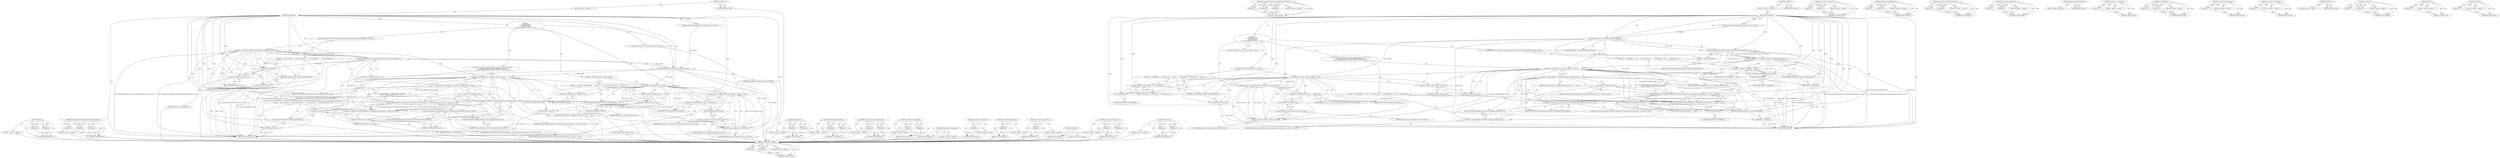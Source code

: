 digraph "std.move" {
vulnerable_107 [label=<(METHOD,&lt;operator&gt;.shiftLeft)>];
vulnerable_108 [label=<(PARAM,p1)>];
vulnerable_109 [label=<(PARAM,p2)>];
vulnerable_110 [label=<(BLOCK,&lt;empty&gt;,&lt;empty&gt;)>];
vulnerable_111 [label=<(METHOD_RETURN,ANY)>];
vulnerable_129 [label=<(METHOD,PaymentsValidators.IsValidAddressErrorsFormat)>];
vulnerable_130 [label=<(PARAM,p1)>];
vulnerable_131 [label=<(PARAM,p2)>];
vulnerable_132 [label=<(PARAM,p3)>];
vulnerable_133 [label=<(BLOCK,&lt;empty&gt;,&lt;empty&gt;)>];
vulnerable_134 [label=<(METHOD_RETURN,ANY)>];
vulnerable_6 [label=<(METHOD,&lt;global&gt;)<SUB>1</SUB>>];
vulnerable_7 [label=<(BLOCK,&lt;empty&gt;,&lt;empty&gt;)<SUB>1</SUB>>];
vulnerable_8 [label=<(METHOD,UpdateWith)<SUB>1</SUB>>];
vulnerable_9 [label="<(PARAM,mojom::PaymentDetailsPtr details)<SUB>1</SUB>>"];
vulnerable_10 [label="<(BLOCK,{
   std::string error;
   if (!ValidatePayment...,{
   std::string error;
   if (!ValidatePayment...)<SUB>1</SUB>>"];
vulnerable_11 [label="<(LOCAL,std.string error: std.string)<SUB>2</SUB>>"];
vulnerable_12 [label=<(CONTROL_STRUCTURE,IF,if (!ValidatePaymentDetails(ConvertPaymentDetails(details), &amp;error)))<SUB>3</SUB>>];
vulnerable_13 [label=<(&lt;operator&gt;.logicalNot,!ValidatePaymentDetails(ConvertPaymentDetails(d...)<SUB>3</SUB>>];
vulnerable_14 [label=<(ValidatePaymentDetails,ValidatePaymentDetails(ConvertPaymentDetails(de...)<SUB>3</SUB>>];
vulnerable_15 [label=<(ConvertPaymentDetails,ConvertPaymentDetails(details))<SUB>3</SUB>>];
vulnerable_16 [label=<(IDENTIFIER,details,ConvertPaymentDetails(details))<SUB>3</SUB>>];
vulnerable_17 [label=<(&lt;operator&gt;.addressOf,&amp;error)<SUB>3</SUB>>];
vulnerable_18 [label=<(IDENTIFIER,error,ValidatePaymentDetails(ConvertPaymentDetails(de...)<SUB>3</SUB>>];
vulnerable_19 [label=<(BLOCK,{
    LOG(ERROR) &lt;&lt; error;
     OnConnectionTer...,{
    LOG(ERROR) &lt;&lt; error;
     OnConnectionTer...)<SUB>3</SUB>>];
vulnerable_20 [label=<(&lt;operator&gt;.shiftLeft,LOG(ERROR) &lt;&lt; error)<SUB>4</SUB>>];
vulnerable_21 [label=<(LOG,LOG(ERROR))<SUB>4</SUB>>];
vulnerable_22 [label=<(IDENTIFIER,ERROR,LOG(ERROR))<SUB>4</SUB>>];
vulnerable_23 [label=<(IDENTIFIER,error,LOG(ERROR) &lt;&lt; error)<SUB>4</SUB>>];
vulnerable_24 [label=<(OnConnectionTerminated,OnConnectionTerminated())<SUB>5</SUB>>];
vulnerable_25 [label=<(RETURN,return;,return;)<SUB>6</SUB>>];
vulnerable_26 [label="<(CONTROL_STRUCTURE,IF,if (details-&gt;shipping_address_errors &amp;&amp;
       !PaymentsValidators::IsValidAddressErrorsFormat(
           details-&gt;shipping_address_errors, &amp;error)))<SUB>9</SUB>>"];
vulnerable_27 [label=<(&lt;operator&gt;.logicalAnd,details-&gt;shipping_address_errors &amp;&amp;
       !Pay...)<SUB>9</SUB>>];
vulnerable_28 [label=<(&lt;operator&gt;.indirectFieldAccess,details-&gt;shipping_address_errors)<SUB>9</SUB>>];
vulnerable_29 [label=<(IDENTIFIER,details,details-&gt;shipping_address_errors &amp;&amp;
       !Pay...)<SUB>9</SUB>>];
vulnerable_30 [label=<(FIELD_IDENTIFIER,shipping_address_errors,shipping_address_errors)<SUB>9</SUB>>];
vulnerable_31 [label="<(&lt;operator&gt;.logicalNot,!PaymentsValidators::IsValidAddressErrorsFormat...)<SUB>10</SUB>>"];
vulnerable_32 [label="<(PaymentsValidators.IsValidAddressErrorsFormat,PaymentsValidators::IsValidAddressErrorsFormat(...)<SUB>10</SUB>>"];
vulnerable_33 [label="<(&lt;operator&gt;.fieldAccess,PaymentsValidators::IsValidAddressErrorsFormat)<SUB>10</SUB>>"];
vulnerable_34 [label="<(IDENTIFIER,PaymentsValidators,PaymentsValidators::IsValidAddressErrorsFormat(...)<SUB>10</SUB>>"];
vulnerable_35 [label=<(FIELD_IDENTIFIER,IsValidAddressErrorsFormat,IsValidAddressErrorsFormat)<SUB>10</SUB>>];
vulnerable_36 [label=<(&lt;operator&gt;.indirectFieldAccess,details-&gt;shipping_address_errors)<SUB>11</SUB>>];
vulnerable_37 [label="<(IDENTIFIER,details,PaymentsValidators::IsValidAddressErrorsFormat(...)<SUB>11</SUB>>"];
vulnerable_38 [label=<(FIELD_IDENTIFIER,shipping_address_errors,shipping_address_errors)<SUB>11</SUB>>];
vulnerable_39 [label=<(&lt;operator&gt;.addressOf,&amp;error)<SUB>11</SUB>>];
vulnerable_40 [label="<(IDENTIFIER,error,PaymentsValidators::IsValidAddressErrorsFormat(...)<SUB>11</SUB>>"];
vulnerable_41 [label=<(BLOCK,{
    DLOG(ERROR) &lt;&lt; error;
     OnConnectionTe...,{
    DLOG(ERROR) &lt;&lt; error;
     OnConnectionTe...)<SUB>11</SUB>>];
vulnerable_42 [label=<(&lt;operator&gt;.shiftLeft,DLOG(ERROR) &lt;&lt; error)<SUB>12</SUB>>];
vulnerable_43 [label=<(DLOG,DLOG(ERROR))<SUB>12</SUB>>];
vulnerable_44 [label=<(IDENTIFIER,ERROR,DLOG(ERROR))<SUB>12</SUB>>];
vulnerable_45 [label=<(IDENTIFIER,error,DLOG(ERROR) &lt;&lt; error)<SUB>12</SUB>>];
vulnerable_46 [label=<(OnConnectionTerminated,OnConnectionTerminated())<SUB>13</SUB>>];
vulnerable_47 [label=<(RETURN,return;,return;)<SUB>14</SUB>>];
vulnerable_48 [label=<(CONTROL_STRUCTURE,IF,if (!details-&gt;total))<SUB>17</SUB>>];
vulnerable_49 [label=<(&lt;operator&gt;.logicalNot,!details-&gt;total)<SUB>17</SUB>>];
vulnerable_50 [label=<(&lt;operator&gt;.indirectFieldAccess,details-&gt;total)<SUB>17</SUB>>];
vulnerable_51 [label=<(IDENTIFIER,details,!details-&gt;total)<SUB>17</SUB>>];
vulnerable_52 [label=<(FIELD_IDENTIFIER,total,total)<SUB>17</SUB>>];
vulnerable_53 [label=<(BLOCK,{
    LOG(ERROR) &lt;&lt; &quot;Missing total&quot;;
     OnCon...,{
    LOG(ERROR) &lt;&lt; &quot;Missing total&quot;;
     OnCon...)<SUB>17</SUB>>];
vulnerable_54 [label=<(&lt;operator&gt;.shiftLeft,LOG(ERROR) &lt;&lt; &quot;Missing total&quot;)<SUB>18</SUB>>];
vulnerable_55 [label=<(LOG,LOG(ERROR))<SUB>18</SUB>>];
vulnerable_56 [label=<(IDENTIFIER,ERROR,LOG(ERROR))<SUB>18</SUB>>];
vulnerable_57 [label=<(LITERAL,&quot;Missing total&quot;,LOG(ERROR) &lt;&lt; &quot;Missing total&quot;)<SUB>18</SUB>>];
vulnerable_58 [label=<(OnConnectionTerminated,OnConnectionTerminated())<SUB>19</SUB>>];
vulnerable_59 [label=<(RETURN,return;,return;)<SUB>20</SUB>>];
vulnerable_60 [label="<(UpdateWith,spec_-&gt;UpdateWith(std::move(details)))<SUB>23</SUB>>"];
vulnerable_61 [label=<(&lt;operator&gt;.indirectFieldAccess,spec_-&gt;UpdateWith)<SUB>23</SUB>>];
vulnerable_62 [label="<(IDENTIFIER,spec_,spec_-&gt;UpdateWith(std::move(details)))<SUB>23</SUB>>"];
vulnerable_63 [label=<(FIELD_IDENTIFIER,UpdateWith,UpdateWith)<SUB>23</SUB>>];
vulnerable_64 [label="<(std.move,std::move(details))<SUB>23</SUB>>"];
vulnerable_65 [label="<(&lt;operator&gt;.fieldAccess,std::move)<SUB>23</SUB>>"];
vulnerable_66 [label="<(IDENTIFIER,std,std::move(details))<SUB>23</SUB>>"];
vulnerable_67 [label=<(FIELD_IDENTIFIER,move,move)<SUB>23</SUB>>];
vulnerable_68 [label="<(IDENTIFIER,details,std::move(details))<SUB>23</SUB>>"];
vulnerable_69 [label=<(METHOD_RETURN,void)<SUB>1</SUB>>];
vulnerable_71 [label=<(METHOD_RETURN,ANY)<SUB>1</SUB>>];
vulnerable_135 [label=<(METHOD,&lt;operator&gt;.fieldAccess)>];
vulnerable_136 [label=<(PARAM,p1)>];
vulnerable_137 [label=<(PARAM,p2)>];
vulnerable_138 [label=<(BLOCK,&lt;empty&gt;,&lt;empty&gt;)>];
vulnerable_139 [label=<(METHOD_RETURN,ANY)>];
vulnerable_94 [label=<(METHOD,ValidatePaymentDetails)>];
vulnerable_95 [label=<(PARAM,p1)>];
vulnerable_96 [label=<(PARAM,p2)>];
vulnerable_97 [label=<(BLOCK,&lt;empty&gt;,&lt;empty&gt;)>];
vulnerable_98 [label=<(METHOD_RETURN,ANY)>];
vulnerable_124 [label=<(METHOD,&lt;operator&gt;.indirectFieldAccess)>];
vulnerable_125 [label=<(PARAM,p1)>];
vulnerable_126 [label=<(PARAM,p2)>];
vulnerable_127 [label=<(BLOCK,&lt;empty&gt;,&lt;empty&gt;)>];
vulnerable_128 [label=<(METHOD_RETURN,ANY)>];
vulnerable_119 [label=<(METHOD,&lt;operator&gt;.logicalAnd)>];
vulnerable_120 [label=<(PARAM,p1)>];
vulnerable_121 [label=<(PARAM,p2)>];
vulnerable_122 [label=<(BLOCK,&lt;empty&gt;,&lt;empty&gt;)>];
vulnerable_123 [label=<(METHOD_RETURN,ANY)>];
vulnerable_116 [label=<(METHOD,OnConnectionTerminated)>];
vulnerable_117 [label=<(BLOCK,&lt;empty&gt;,&lt;empty&gt;)>];
vulnerable_118 [label=<(METHOD_RETURN,ANY)>];
vulnerable_103 [label=<(METHOD,&lt;operator&gt;.addressOf)>];
vulnerable_104 [label=<(PARAM,p1)>];
vulnerable_105 [label=<(BLOCK,&lt;empty&gt;,&lt;empty&gt;)>];
vulnerable_106 [label=<(METHOD_RETURN,ANY)>];
vulnerable_144 [label=<(METHOD,UpdateWith)>];
vulnerable_145 [label=<(PARAM,p1)>];
vulnerable_146 [label=<(PARAM,p2)>];
vulnerable_147 [label=<(BLOCK,&lt;empty&gt;,&lt;empty&gt;)>];
vulnerable_148 [label=<(METHOD_RETURN,ANY)>];
vulnerable_99 [label=<(METHOD,ConvertPaymentDetails)>];
vulnerable_100 [label=<(PARAM,p1)>];
vulnerable_101 [label=<(BLOCK,&lt;empty&gt;,&lt;empty&gt;)>];
vulnerable_102 [label=<(METHOD_RETURN,ANY)>];
vulnerable_90 [label=<(METHOD,&lt;operator&gt;.logicalNot)>];
vulnerable_91 [label=<(PARAM,p1)>];
vulnerable_92 [label=<(BLOCK,&lt;empty&gt;,&lt;empty&gt;)>];
vulnerable_93 [label=<(METHOD_RETURN,ANY)>];
vulnerable_84 [label=<(METHOD,&lt;global&gt;)<SUB>1</SUB>>];
vulnerable_85 [label=<(BLOCK,&lt;empty&gt;,&lt;empty&gt;)>];
vulnerable_86 [label=<(METHOD_RETURN,ANY)>];
vulnerable_149 [label=<(METHOD,std.move)>];
vulnerable_150 [label=<(PARAM,p1)>];
vulnerable_151 [label=<(PARAM,p2)>];
vulnerable_152 [label=<(BLOCK,&lt;empty&gt;,&lt;empty&gt;)>];
vulnerable_153 [label=<(METHOD_RETURN,ANY)>];
vulnerable_112 [label=<(METHOD,LOG)>];
vulnerable_113 [label=<(PARAM,p1)>];
vulnerable_114 [label=<(BLOCK,&lt;empty&gt;,&lt;empty&gt;)>];
vulnerable_115 [label=<(METHOD_RETURN,ANY)>];
vulnerable_140 [label=<(METHOD,DLOG)>];
vulnerable_141 [label=<(PARAM,p1)>];
vulnerable_142 [label=<(BLOCK,&lt;empty&gt;,&lt;empty&gt;)>];
vulnerable_143 [label=<(METHOD_RETURN,ANY)>];
fixed_110 [label=<(METHOD,Error)>];
fixed_111 [label=<(PARAM,p1)>];
fixed_112 [label=<(PARAM,p2)>];
fixed_113 [label=<(BLOCK,&lt;empty&gt;,&lt;empty&gt;)>];
fixed_114 [label=<(METHOD_RETURN,ANY)>];
fixed_133 [label=<(METHOD,PaymentsValidators.IsValidAddressErrorsFormat)>];
fixed_134 [label=<(PARAM,p1)>];
fixed_135 [label=<(PARAM,p2)>];
fixed_136 [label=<(PARAM,p3)>];
fixed_137 [label=<(BLOCK,&lt;empty&gt;,&lt;empty&gt;)>];
fixed_138 [label=<(METHOD_RETURN,ANY)>];
fixed_6 [label=<(METHOD,&lt;global&gt;)<SUB>1</SUB>>];
fixed_7 [label=<(BLOCK,&lt;empty&gt;,&lt;empty&gt;)<SUB>1</SUB>>];
fixed_8 [label=<(METHOD,UpdateWith)<SUB>1</SUB>>];
fixed_9 [label="<(PARAM,mojom::PaymentDetailsPtr details)<SUB>1</SUB>>"];
fixed_10 [label="<(BLOCK,{
   std::string error;
   if (!ValidatePayment...,{
   std::string error;
   if (!ValidatePayment...)<SUB>1</SUB>>"];
fixed_11 [label="<(LOCAL,std.string error: std.string)<SUB>2</SUB>>"];
fixed_12 [label=<(CONTROL_STRUCTURE,IF,if (!ValidatePaymentDetails(ConvertPaymentDetails(details), &amp;error)))<SUB>3</SUB>>];
fixed_13 [label=<(&lt;operator&gt;.logicalNot,!ValidatePaymentDetails(ConvertPaymentDetails(d...)<SUB>3</SUB>>];
fixed_14 [label=<(ValidatePaymentDetails,ValidatePaymentDetails(ConvertPaymentDetails(de...)<SUB>3</SUB>>];
fixed_15 [label=<(ConvertPaymentDetails,ConvertPaymentDetails(details))<SUB>3</SUB>>];
fixed_16 [label=<(IDENTIFIER,details,ConvertPaymentDetails(details))<SUB>3</SUB>>];
fixed_17 [label=<(&lt;operator&gt;.addressOf,&amp;error)<SUB>3</SUB>>];
fixed_18 [label=<(IDENTIFIER,error,ValidatePaymentDetails(ConvertPaymentDetails(de...)<SUB>3</SUB>>];
fixed_19 [label=<(BLOCK,{
    log_.Error(error);
     OnConnectionTermi...,{
    log_.Error(error);
     OnConnectionTermi...)<SUB>3</SUB>>];
fixed_20 [label=<(Error,log_.Error(error))<SUB>4</SUB>>];
fixed_21 [label=<(&lt;operator&gt;.fieldAccess,log_.Error)<SUB>4</SUB>>];
fixed_22 [label=<(IDENTIFIER,log_,log_.Error(error))<SUB>4</SUB>>];
fixed_23 [label=<(FIELD_IDENTIFIER,Error,Error)<SUB>4</SUB>>];
fixed_24 [label=<(IDENTIFIER,error,log_.Error(error))<SUB>4</SUB>>];
fixed_25 [label=<(OnConnectionTerminated,OnConnectionTerminated())<SUB>5</SUB>>];
fixed_26 [label=<(RETURN,return;,return;)<SUB>6</SUB>>];
fixed_27 [label="<(CONTROL_STRUCTURE,IF,if (details-&gt;shipping_address_errors &amp;&amp;
       !PaymentsValidators::IsValidAddressErrorsFormat(
           details-&gt;shipping_address_errors, &amp;error)))<SUB>9</SUB>>"];
fixed_28 [label=<(&lt;operator&gt;.logicalAnd,details-&gt;shipping_address_errors &amp;&amp;
       !Pay...)<SUB>9</SUB>>];
fixed_29 [label=<(&lt;operator&gt;.indirectFieldAccess,details-&gt;shipping_address_errors)<SUB>9</SUB>>];
fixed_30 [label=<(IDENTIFIER,details,details-&gt;shipping_address_errors &amp;&amp;
       !Pay...)<SUB>9</SUB>>];
fixed_31 [label=<(FIELD_IDENTIFIER,shipping_address_errors,shipping_address_errors)<SUB>9</SUB>>];
fixed_32 [label="<(&lt;operator&gt;.logicalNot,!PaymentsValidators::IsValidAddressErrorsFormat...)<SUB>10</SUB>>"];
fixed_33 [label="<(PaymentsValidators.IsValidAddressErrorsFormat,PaymentsValidators::IsValidAddressErrorsFormat(...)<SUB>10</SUB>>"];
fixed_34 [label="<(&lt;operator&gt;.fieldAccess,PaymentsValidators::IsValidAddressErrorsFormat)<SUB>10</SUB>>"];
fixed_35 [label="<(IDENTIFIER,PaymentsValidators,PaymentsValidators::IsValidAddressErrorsFormat(...)<SUB>10</SUB>>"];
fixed_36 [label=<(FIELD_IDENTIFIER,IsValidAddressErrorsFormat,IsValidAddressErrorsFormat)<SUB>10</SUB>>];
fixed_37 [label=<(&lt;operator&gt;.indirectFieldAccess,details-&gt;shipping_address_errors)<SUB>11</SUB>>];
fixed_38 [label="<(IDENTIFIER,details,PaymentsValidators::IsValidAddressErrorsFormat(...)<SUB>11</SUB>>"];
fixed_39 [label=<(FIELD_IDENTIFIER,shipping_address_errors,shipping_address_errors)<SUB>11</SUB>>];
fixed_40 [label=<(&lt;operator&gt;.addressOf,&amp;error)<SUB>11</SUB>>];
fixed_41 [label="<(IDENTIFIER,error,PaymentsValidators::IsValidAddressErrorsFormat(...)<SUB>11</SUB>>"];
fixed_42 [label=<(BLOCK,{
    log_.Error(error);
     OnConnectionTermi...,{
    log_.Error(error);
     OnConnectionTermi...)<SUB>11</SUB>>];
fixed_43 [label=<(Error,log_.Error(error))<SUB>12</SUB>>];
fixed_44 [label=<(&lt;operator&gt;.fieldAccess,log_.Error)<SUB>12</SUB>>];
fixed_45 [label=<(IDENTIFIER,log_,log_.Error(error))<SUB>12</SUB>>];
fixed_46 [label=<(FIELD_IDENTIFIER,Error,Error)<SUB>12</SUB>>];
fixed_47 [label=<(IDENTIFIER,error,log_.Error(error))<SUB>12</SUB>>];
fixed_48 [label=<(OnConnectionTerminated,OnConnectionTerminated())<SUB>13</SUB>>];
fixed_49 [label=<(RETURN,return;,return;)<SUB>14</SUB>>];
fixed_50 [label=<(CONTROL_STRUCTURE,IF,if (!details-&gt;total))<SUB>17</SUB>>];
fixed_51 [label=<(&lt;operator&gt;.logicalNot,!details-&gt;total)<SUB>17</SUB>>];
fixed_52 [label=<(&lt;operator&gt;.indirectFieldAccess,details-&gt;total)<SUB>17</SUB>>];
fixed_53 [label=<(IDENTIFIER,details,!details-&gt;total)<SUB>17</SUB>>];
fixed_54 [label=<(FIELD_IDENTIFIER,total,total)<SUB>17</SUB>>];
fixed_55 [label=<(BLOCK,{
    log_.Error(&quot;Missing total&quot;);
     OnConne...,{
    log_.Error(&quot;Missing total&quot;);
     OnConne...)<SUB>17</SUB>>];
fixed_56 [label=<(Error,log_.Error(&quot;Missing total&quot;))<SUB>18</SUB>>];
fixed_57 [label=<(&lt;operator&gt;.fieldAccess,log_.Error)<SUB>18</SUB>>];
fixed_58 [label=<(IDENTIFIER,log_,log_.Error(&quot;Missing total&quot;))<SUB>18</SUB>>];
fixed_59 [label=<(FIELD_IDENTIFIER,Error,Error)<SUB>18</SUB>>];
fixed_60 [label=<(LITERAL,&quot;Missing total&quot;,log_.Error(&quot;Missing total&quot;))<SUB>18</SUB>>];
fixed_61 [label=<(OnConnectionTerminated,OnConnectionTerminated())<SUB>19</SUB>>];
fixed_62 [label=<(RETURN,return;,return;)<SUB>20</SUB>>];
fixed_63 [label="<(UpdateWith,spec_-&gt;UpdateWith(std::move(details)))<SUB>23</SUB>>"];
fixed_64 [label=<(&lt;operator&gt;.indirectFieldAccess,spec_-&gt;UpdateWith)<SUB>23</SUB>>];
fixed_65 [label="<(IDENTIFIER,spec_,spec_-&gt;UpdateWith(std::move(details)))<SUB>23</SUB>>"];
fixed_66 [label=<(FIELD_IDENTIFIER,UpdateWith,UpdateWith)<SUB>23</SUB>>];
fixed_67 [label="<(std.move,std::move(details))<SUB>23</SUB>>"];
fixed_68 [label="<(&lt;operator&gt;.fieldAccess,std::move)<SUB>23</SUB>>"];
fixed_69 [label="<(IDENTIFIER,std,std::move(details))<SUB>23</SUB>>"];
fixed_70 [label=<(FIELD_IDENTIFIER,move,move)<SUB>23</SUB>>];
fixed_71 [label="<(IDENTIFIER,details,std::move(details))<SUB>23</SUB>>"];
fixed_72 [label=<(METHOD_RETURN,void)<SUB>1</SUB>>];
fixed_74 [label=<(METHOD_RETURN,ANY)<SUB>1</SUB>>];
fixed_139 [label=<(METHOD,UpdateWith)>];
fixed_140 [label=<(PARAM,p1)>];
fixed_141 [label=<(PARAM,p2)>];
fixed_142 [label=<(BLOCK,&lt;empty&gt;,&lt;empty&gt;)>];
fixed_143 [label=<(METHOD_RETURN,ANY)>];
fixed_97 [label=<(METHOD,ValidatePaymentDetails)>];
fixed_98 [label=<(PARAM,p1)>];
fixed_99 [label=<(PARAM,p2)>];
fixed_100 [label=<(BLOCK,&lt;empty&gt;,&lt;empty&gt;)>];
fixed_101 [label=<(METHOD_RETURN,ANY)>];
fixed_128 [label=<(METHOD,&lt;operator&gt;.indirectFieldAccess)>];
fixed_129 [label=<(PARAM,p1)>];
fixed_130 [label=<(PARAM,p2)>];
fixed_131 [label=<(BLOCK,&lt;empty&gt;,&lt;empty&gt;)>];
fixed_132 [label=<(METHOD_RETURN,ANY)>];
fixed_123 [label=<(METHOD,&lt;operator&gt;.logicalAnd)>];
fixed_124 [label=<(PARAM,p1)>];
fixed_125 [label=<(PARAM,p2)>];
fixed_126 [label=<(BLOCK,&lt;empty&gt;,&lt;empty&gt;)>];
fixed_127 [label=<(METHOD_RETURN,ANY)>];
fixed_120 [label=<(METHOD,OnConnectionTerminated)>];
fixed_121 [label=<(BLOCK,&lt;empty&gt;,&lt;empty&gt;)>];
fixed_122 [label=<(METHOD_RETURN,ANY)>];
fixed_106 [label=<(METHOD,&lt;operator&gt;.addressOf)>];
fixed_107 [label=<(PARAM,p1)>];
fixed_108 [label=<(BLOCK,&lt;empty&gt;,&lt;empty&gt;)>];
fixed_109 [label=<(METHOD_RETURN,ANY)>];
fixed_102 [label=<(METHOD,ConvertPaymentDetails)>];
fixed_103 [label=<(PARAM,p1)>];
fixed_104 [label=<(BLOCK,&lt;empty&gt;,&lt;empty&gt;)>];
fixed_105 [label=<(METHOD_RETURN,ANY)>];
fixed_93 [label=<(METHOD,&lt;operator&gt;.logicalNot)>];
fixed_94 [label=<(PARAM,p1)>];
fixed_95 [label=<(BLOCK,&lt;empty&gt;,&lt;empty&gt;)>];
fixed_96 [label=<(METHOD_RETURN,ANY)>];
fixed_87 [label=<(METHOD,&lt;global&gt;)<SUB>1</SUB>>];
fixed_88 [label=<(BLOCK,&lt;empty&gt;,&lt;empty&gt;)>];
fixed_89 [label=<(METHOD_RETURN,ANY)>];
fixed_115 [label=<(METHOD,&lt;operator&gt;.fieldAccess)>];
fixed_116 [label=<(PARAM,p1)>];
fixed_117 [label=<(PARAM,p2)>];
fixed_118 [label=<(BLOCK,&lt;empty&gt;,&lt;empty&gt;)>];
fixed_119 [label=<(METHOD_RETURN,ANY)>];
fixed_144 [label=<(METHOD,std.move)>];
fixed_145 [label=<(PARAM,p1)>];
fixed_146 [label=<(PARAM,p2)>];
fixed_147 [label=<(BLOCK,&lt;empty&gt;,&lt;empty&gt;)>];
fixed_148 [label=<(METHOD_RETURN,ANY)>];
vulnerable_107 -> vulnerable_108  [key=0, label="AST: "];
vulnerable_107 -> vulnerable_108  [key=1, label="DDG: "];
vulnerable_107 -> vulnerable_110  [key=0, label="AST: "];
vulnerable_107 -> vulnerable_109  [key=0, label="AST: "];
vulnerable_107 -> vulnerable_109  [key=1, label="DDG: "];
vulnerable_107 -> vulnerable_111  [key=0, label="AST: "];
vulnerable_107 -> vulnerable_111  [key=1, label="CFG: "];
vulnerable_108 -> vulnerable_111  [key=0, label="DDG: p1"];
vulnerable_109 -> vulnerable_111  [key=0, label="DDG: p2"];
vulnerable_129 -> vulnerable_130  [key=0, label="AST: "];
vulnerable_129 -> vulnerable_130  [key=1, label="DDG: "];
vulnerable_129 -> vulnerable_133  [key=0, label="AST: "];
vulnerable_129 -> vulnerable_131  [key=0, label="AST: "];
vulnerable_129 -> vulnerable_131  [key=1, label="DDG: "];
vulnerable_129 -> vulnerable_134  [key=0, label="AST: "];
vulnerable_129 -> vulnerable_134  [key=1, label="CFG: "];
vulnerable_129 -> vulnerable_132  [key=0, label="AST: "];
vulnerable_129 -> vulnerable_132  [key=1, label="DDG: "];
vulnerable_130 -> vulnerable_134  [key=0, label="DDG: p1"];
vulnerable_131 -> vulnerable_134  [key=0, label="DDG: p2"];
vulnerable_132 -> vulnerable_134  [key=0, label="DDG: p3"];
vulnerable_6 -> vulnerable_7  [key=0, label="AST: "];
vulnerable_6 -> vulnerable_71  [key=0, label="AST: "];
vulnerable_6 -> vulnerable_71  [key=1, label="CFG: "];
vulnerable_7 -> vulnerable_8  [key=0, label="AST: "];
vulnerable_8 -> vulnerable_9  [key=0, label="AST: "];
vulnerable_8 -> vulnerable_9  [key=1, label="DDG: "];
vulnerable_8 -> vulnerable_10  [key=0, label="AST: "];
vulnerable_8 -> vulnerable_69  [key=0, label="AST: "];
vulnerable_8 -> vulnerable_15  [key=0, label="CFG: "];
vulnerable_8 -> vulnerable_15  [key=1, label="DDG: "];
vulnerable_8 -> vulnerable_24  [key=0, label="DDG: "];
vulnerable_8 -> vulnerable_25  [key=0, label="DDG: "];
vulnerable_8 -> vulnerable_46  [key=0, label="DDG: "];
vulnerable_8 -> vulnerable_47  [key=0, label="DDG: "];
vulnerable_8 -> vulnerable_58  [key=0, label="DDG: "];
vulnerable_8 -> vulnerable_59  [key=0, label="DDG: "];
vulnerable_8 -> vulnerable_64  [key=0, label="DDG: "];
vulnerable_8 -> vulnerable_14  [key=0, label="DDG: "];
vulnerable_8 -> vulnerable_20  [key=0, label="DDG: "];
vulnerable_8 -> vulnerable_42  [key=0, label="DDG: "];
vulnerable_8 -> vulnerable_54  [key=0, label="DDG: "];
vulnerable_8 -> vulnerable_21  [key=0, label="DDG: "];
vulnerable_8 -> vulnerable_32  [key=0, label="DDG: "];
vulnerable_8 -> vulnerable_43  [key=0, label="DDG: "];
vulnerable_8 -> vulnerable_55  [key=0, label="DDG: "];
vulnerable_9 -> vulnerable_15  [key=0, label="DDG: details"];
vulnerable_10 -> vulnerable_11  [key=0, label="AST: "];
vulnerable_10 -> vulnerable_12  [key=0, label="AST: "];
vulnerable_10 -> vulnerable_26  [key=0, label="AST: "];
vulnerable_10 -> vulnerable_48  [key=0, label="AST: "];
vulnerable_10 -> vulnerable_60  [key=0, label="AST: "];
vulnerable_12 -> vulnerable_13  [key=0, label="AST: "];
vulnerable_12 -> vulnerable_19  [key=0, label="AST: "];
vulnerable_13 -> vulnerable_14  [key=0, label="AST: "];
vulnerable_13 -> vulnerable_21  [key=0, label="CFG: "];
vulnerable_13 -> vulnerable_21  [key=1, label="CDG: "];
vulnerable_13 -> vulnerable_30  [key=0, label="CFG: "];
vulnerable_13 -> vulnerable_30  [key=1, label="CDG: "];
vulnerable_13 -> vulnerable_69  [key=0, label="DDG: ValidatePaymentDetails(ConvertPaymentDetails(details), &amp;error)"];
vulnerable_13 -> vulnerable_69  [key=1, label="DDG: !ValidatePaymentDetails(ConvertPaymentDetails(details), &amp;error)"];
vulnerable_13 -> vulnerable_24  [key=0, label="CDG: "];
vulnerable_13 -> vulnerable_28  [key=0, label="CDG: "];
vulnerable_13 -> vulnerable_20  [key=0, label="CDG: "];
vulnerable_13 -> vulnerable_25  [key=0, label="CDG: "];
vulnerable_13 -> vulnerable_27  [key=0, label="CDG: "];
vulnerable_14 -> vulnerable_15  [key=0, label="AST: "];
vulnerable_14 -> vulnerable_17  [key=0, label="AST: "];
vulnerable_14 -> vulnerable_13  [key=0, label="CFG: "];
vulnerable_14 -> vulnerable_13  [key=1, label="DDG: ConvertPaymentDetails(details)"];
vulnerable_14 -> vulnerable_13  [key=2, label="DDG: &amp;error"];
vulnerable_14 -> vulnerable_69  [key=0, label="DDG: ConvertPaymentDetails(details)"];
vulnerable_14 -> vulnerable_69  [key=1, label="DDG: &amp;error"];
vulnerable_14 -> vulnerable_20  [key=0, label="DDG: &amp;error"];
vulnerable_14 -> vulnerable_42  [key=0, label="DDG: &amp;error"];
vulnerable_14 -> vulnerable_32  [key=0, label="DDG: &amp;error"];
vulnerable_15 -> vulnerable_16  [key=0, label="AST: "];
vulnerable_15 -> vulnerable_17  [key=0, label="CFG: "];
vulnerable_15 -> vulnerable_69  [key=0, label="DDG: details"];
vulnerable_15 -> vulnerable_27  [key=0, label="DDG: details"];
vulnerable_15 -> vulnerable_49  [key=0, label="DDG: details"];
vulnerable_15 -> vulnerable_64  [key=0, label="DDG: details"];
vulnerable_15 -> vulnerable_14  [key=0, label="DDG: details"];
vulnerable_15 -> vulnerable_32  [key=0, label="DDG: details"];
vulnerable_17 -> vulnerable_18  [key=0, label="AST: "];
vulnerable_17 -> vulnerable_14  [key=0, label="CFG: "];
vulnerable_19 -> vulnerable_20  [key=0, label="AST: "];
vulnerable_19 -> vulnerable_24  [key=0, label="AST: "];
vulnerable_19 -> vulnerable_25  [key=0, label="AST: "];
vulnerable_20 -> vulnerable_21  [key=0, label="AST: "];
vulnerable_20 -> vulnerable_23  [key=0, label="AST: "];
vulnerable_20 -> vulnerable_24  [key=0, label="CFG: "];
vulnerable_20 -> vulnerable_69  [key=0, label="DDG: LOG(ERROR)"];
vulnerable_20 -> vulnerable_69  [key=1, label="DDG: error"];
vulnerable_20 -> vulnerable_69  [key=2, label="DDG: LOG(ERROR) &lt;&lt; error"];
vulnerable_21 -> vulnerable_22  [key=0, label="AST: "];
vulnerable_21 -> vulnerable_20  [key=0, label="CFG: "];
vulnerable_21 -> vulnerable_20  [key=1, label="DDG: ERROR"];
vulnerable_21 -> vulnerable_69  [key=0, label="DDG: ERROR"];
vulnerable_24 -> vulnerable_25  [key=0, label="CFG: "];
vulnerable_24 -> vulnerable_69  [key=0, label="DDG: OnConnectionTerminated()"];
vulnerable_25 -> vulnerable_69  [key=0, label="CFG: "];
vulnerable_25 -> vulnerable_69  [key=1, label="DDG: &lt;RET&gt;"];
vulnerable_26 -> vulnerable_27  [key=0, label="AST: "];
vulnerable_26 -> vulnerable_41  [key=0, label="AST: "];
vulnerable_27 -> vulnerable_28  [key=0, label="AST: "];
vulnerable_27 -> vulnerable_31  [key=0, label="AST: "];
vulnerable_27 -> vulnerable_43  [key=0, label="CFG: "];
vulnerable_27 -> vulnerable_43  [key=1, label="CDG: "];
vulnerable_27 -> vulnerable_52  [key=0, label="CFG: "];
vulnerable_27 -> vulnerable_52  [key=1, label="CDG: "];
vulnerable_27 -> vulnerable_64  [key=0, label="DDG: details-&gt;shipping_address_errors"];
vulnerable_27 -> vulnerable_47  [key=0, label="CDG: "];
vulnerable_27 -> vulnerable_49  [key=0, label="CDG: "];
vulnerable_27 -> vulnerable_42  [key=0, label="CDG: "];
vulnerable_27 -> vulnerable_46  [key=0, label="CDG: "];
vulnerable_27 -> vulnerable_50  [key=0, label="CDG: "];
vulnerable_28 -> vulnerable_29  [key=0, label="AST: "];
vulnerable_28 -> vulnerable_30  [key=0, label="AST: "];
vulnerable_28 -> vulnerable_27  [key=0, label="CFG: "];
vulnerable_28 -> vulnerable_35  [key=0, label="CFG: "];
vulnerable_28 -> vulnerable_35  [key=1, label="CDG: "];
vulnerable_28 -> vulnerable_32  [key=0, label="CDG: "];
vulnerable_28 -> vulnerable_33  [key=0, label="CDG: "];
vulnerable_28 -> vulnerable_36  [key=0, label="CDG: "];
vulnerable_28 -> vulnerable_38  [key=0, label="CDG: "];
vulnerable_28 -> vulnerable_39  [key=0, label="CDG: "];
vulnerable_28 -> vulnerable_31  [key=0, label="CDG: "];
vulnerable_30 -> vulnerable_28  [key=0, label="CFG: "];
vulnerable_31 -> vulnerable_32  [key=0, label="AST: "];
vulnerable_31 -> vulnerable_27  [key=0, label="CFG: "];
vulnerable_31 -> vulnerable_27  [key=1, label="DDG: PaymentsValidators::IsValidAddressErrorsFormat(
           details-&gt;shipping_address_errors, &amp;error)"];
vulnerable_32 -> vulnerable_33  [key=0, label="AST: "];
vulnerable_32 -> vulnerable_36  [key=0, label="AST: "];
vulnerable_32 -> vulnerable_39  [key=0, label="AST: "];
vulnerable_32 -> vulnerable_31  [key=0, label="CFG: "];
vulnerable_32 -> vulnerable_31  [key=1, label="DDG: PaymentsValidators::IsValidAddressErrorsFormat"];
vulnerable_32 -> vulnerable_31  [key=2, label="DDG: details-&gt;shipping_address_errors"];
vulnerable_32 -> vulnerable_31  [key=3, label="DDG: &amp;error"];
vulnerable_32 -> vulnerable_27  [key=0, label="DDG: details-&gt;shipping_address_errors"];
vulnerable_32 -> vulnerable_42  [key=0, label="DDG: &amp;error"];
vulnerable_33 -> vulnerable_34  [key=0, label="AST: "];
vulnerable_33 -> vulnerable_35  [key=0, label="AST: "];
vulnerable_33 -> vulnerable_38  [key=0, label="CFG: "];
vulnerable_35 -> vulnerable_33  [key=0, label="CFG: "];
vulnerable_36 -> vulnerable_37  [key=0, label="AST: "];
vulnerable_36 -> vulnerable_38  [key=0, label="AST: "];
vulnerable_36 -> vulnerable_39  [key=0, label="CFG: "];
vulnerable_38 -> vulnerable_36  [key=0, label="CFG: "];
vulnerable_39 -> vulnerable_40  [key=0, label="AST: "];
vulnerable_39 -> vulnerable_32  [key=0, label="CFG: "];
vulnerable_41 -> vulnerable_42  [key=0, label="AST: "];
vulnerable_41 -> vulnerable_46  [key=0, label="AST: "];
vulnerable_41 -> vulnerable_47  [key=0, label="AST: "];
vulnerable_42 -> vulnerable_43  [key=0, label="AST: "];
vulnerable_42 -> vulnerable_45  [key=0, label="AST: "];
vulnerable_42 -> vulnerable_46  [key=0, label="CFG: "];
vulnerable_43 -> vulnerable_44  [key=0, label="AST: "];
vulnerable_43 -> vulnerable_42  [key=0, label="CFG: "];
vulnerable_43 -> vulnerable_42  [key=1, label="DDG: ERROR"];
vulnerable_46 -> vulnerable_47  [key=0, label="CFG: "];
vulnerable_47 -> vulnerable_69  [key=0, label="CFG: "];
vulnerable_47 -> vulnerable_69  [key=1, label="DDG: &lt;RET&gt;"];
vulnerable_48 -> vulnerable_49  [key=0, label="AST: "];
vulnerable_48 -> vulnerable_53  [key=0, label="AST: "];
vulnerable_49 -> vulnerable_50  [key=0, label="AST: "];
vulnerable_49 -> vulnerable_55  [key=0, label="CFG: "];
vulnerable_49 -> vulnerable_55  [key=1, label="CDG: "];
vulnerable_49 -> vulnerable_63  [key=0, label="CFG: "];
vulnerable_49 -> vulnerable_63  [key=1, label="CDG: "];
vulnerable_49 -> vulnerable_64  [key=0, label="DDG: details-&gt;total"];
vulnerable_49 -> vulnerable_64  [key=1, label="CDG: "];
vulnerable_49 -> vulnerable_58  [key=0, label="CDG: "];
vulnerable_49 -> vulnerable_60  [key=0, label="CDG: "];
vulnerable_49 -> vulnerable_61  [key=0, label="CDG: "];
vulnerable_49 -> vulnerable_67  [key=0, label="CDG: "];
vulnerable_49 -> vulnerable_65  [key=0, label="CDG: "];
vulnerable_49 -> vulnerable_59  [key=0, label="CDG: "];
vulnerable_49 -> vulnerable_54  [key=0, label="CDG: "];
vulnerable_50 -> vulnerable_51  [key=0, label="AST: "];
vulnerable_50 -> vulnerable_52  [key=0, label="AST: "];
vulnerable_50 -> vulnerable_49  [key=0, label="CFG: "];
vulnerable_52 -> vulnerable_50  [key=0, label="CFG: "];
vulnerable_53 -> vulnerable_54  [key=0, label="AST: "];
vulnerable_53 -> vulnerable_58  [key=0, label="AST: "];
vulnerable_53 -> vulnerable_59  [key=0, label="AST: "];
vulnerable_54 -> vulnerable_55  [key=0, label="AST: "];
vulnerable_54 -> vulnerable_57  [key=0, label="AST: "];
vulnerable_54 -> vulnerable_58  [key=0, label="CFG: "];
vulnerable_55 -> vulnerable_56  [key=0, label="AST: "];
vulnerable_55 -> vulnerable_54  [key=0, label="CFG: "];
vulnerable_55 -> vulnerable_54  [key=1, label="DDG: ERROR"];
vulnerable_58 -> vulnerable_59  [key=0, label="CFG: "];
vulnerable_59 -> vulnerable_69  [key=0, label="CFG: "];
vulnerable_59 -> vulnerable_69  [key=1, label="DDG: &lt;RET&gt;"];
vulnerable_60 -> vulnerable_61  [key=0, label="AST: "];
vulnerable_60 -> vulnerable_64  [key=0, label="AST: "];
vulnerable_60 -> vulnerable_69  [key=0, label="CFG: "];
vulnerable_61 -> vulnerable_62  [key=0, label="AST: "];
vulnerable_61 -> vulnerable_63  [key=0, label="AST: "];
vulnerable_61 -> vulnerable_67  [key=0, label="CFG: "];
vulnerable_63 -> vulnerable_61  [key=0, label="CFG: "];
vulnerable_64 -> vulnerable_65  [key=0, label="AST: "];
vulnerable_64 -> vulnerable_68  [key=0, label="AST: "];
vulnerable_64 -> vulnerable_60  [key=0, label="CFG: "];
vulnerable_64 -> vulnerable_60  [key=1, label="DDG: std::move"];
vulnerable_64 -> vulnerable_60  [key=2, label="DDG: details"];
vulnerable_65 -> vulnerable_66  [key=0, label="AST: "];
vulnerable_65 -> vulnerable_67  [key=0, label="AST: "];
vulnerable_65 -> vulnerable_64  [key=0, label="CFG: "];
vulnerable_67 -> vulnerable_65  [key=0, label="CFG: "];
vulnerable_135 -> vulnerable_136  [key=0, label="AST: "];
vulnerable_135 -> vulnerable_136  [key=1, label="DDG: "];
vulnerable_135 -> vulnerable_138  [key=0, label="AST: "];
vulnerable_135 -> vulnerable_137  [key=0, label="AST: "];
vulnerable_135 -> vulnerable_137  [key=1, label="DDG: "];
vulnerable_135 -> vulnerable_139  [key=0, label="AST: "];
vulnerable_135 -> vulnerable_139  [key=1, label="CFG: "];
vulnerable_136 -> vulnerable_139  [key=0, label="DDG: p1"];
vulnerable_137 -> vulnerable_139  [key=0, label="DDG: p2"];
vulnerable_94 -> vulnerable_95  [key=0, label="AST: "];
vulnerable_94 -> vulnerable_95  [key=1, label="DDG: "];
vulnerable_94 -> vulnerable_97  [key=0, label="AST: "];
vulnerable_94 -> vulnerable_96  [key=0, label="AST: "];
vulnerable_94 -> vulnerable_96  [key=1, label="DDG: "];
vulnerable_94 -> vulnerable_98  [key=0, label="AST: "];
vulnerable_94 -> vulnerable_98  [key=1, label="CFG: "];
vulnerable_95 -> vulnerable_98  [key=0, label="DDG: p1"];
vulnerable_96 -> vulnerable_98  [key=0, label="DDG: p2"];
vulnerable_124 -> vulnerable_125  [key=0, label="AST: "];
vulnerable_124 -> vulnerable_125  [key=1, label="DDG: "];
vulnerable_124 -> vulnerable_127  [key=0, label="AST: "];
vulnerable_124 -> vulnerable_126  [key=0, label="AST: "];
vulnerable_124 -> vulnerable_126  [key=1, label="DDG: "];
vulnerable_124 -> vulnerable_128  [key=0, label="AST: "];
vulnerable_124 -> vulnerable_128  [key=1, label="CFG: "];
vulnerable_125 -> vulnerable_128  [key=0, label="DDG: p1"];
vulnerable_126 -> vulnerable_128  [key=0, label="DDG: p2"];
vulnerable_119 -> vulnerable_120  [key=0, label="AST: "];
vulnerable_119 -> vulnerable_120  [key=1, label="DDG: "];
vulnerable_119 -> vulnerable_122  [key=0, label="AST: "];
vulnerable_119 -> vulnerable_121  [key=0, label="AST: "];
vulnerable_119 -> vulnerable_121  [key=1, label="DDG: "];
vulnerable_119 -> vulnerable_123  [key=0, label="AST: "];
vulnerable_119 -> vulnerable_123  [key=1, label="CFG: "];
vulnerable_120 -> vulnerable_123  [key=0, label="DDG: p1"];
vulnerable_121 -> vulnerable_123  [key=0, label="DDG: p2"];
vulnerable_116 -> vulnerable_117  [key=0, label="AST: "];
vulnerable_116 -> vulnerable_118  [key=0, label="AST: "];
vulnerable_116 -> vulnerable_118  [key=1, label="CFG: "];
vulnerable_103 -> vulnerable_104  [key=0, label="AST: "];
vulnerable_103 -> vulnerable_104  [key=1, label="DDG: "];
vulnerable_103 -> vulnerable_105  [key=0, label="AST: "];
vulnerable_103 -> vulnerable_106  [key=0, label="AST: "];
vulnerable_103 -> vulnerable_106  [key=1, label="CFG: "];
vulnerable_104 -> vulnerable_106  [key=0, label="DDG: p1"];
vulnerable_144 -> vulnerable_145  [key=0, label="AST: "];
vulnerable_144 -> vulnerable_145  [key=1, label="DDG: "];
vulnerable_144 -> vulnerable_147  [key=0, label="AST: "];
vulnerable_144 -> vulnerable_146  [key=0, label="AST: "];
vulnerable_144 -> vulnerable_146  [key=1, label="DDG: "];
vulnerable_144 -> vulnerable_148  [key=0, label="AST: "];
vulnerable_144 -> vulnerable_148  [key=1, label="CFG: "];
vulnerable_145 -> vulnerable_148  [key=0, label="DDG: p1"];
vulnerable_146 -> vulnerable_148  [key=0, label="DDG: p2"];
vulnerable_99 -> vulnerable_100  [key=0, label="AST: "];
vulnerable_99 -> vulnerable_100  [key=1, label="DDG: "];
vulnerable_99 -> vulnerable_101  [key=0, label="AST: "];
vulnerable_99 -> vulnerable_102  [key=0, label="AST: "];
vulnerable_99 -> vulnerable_102  [key=1, label="CFG: "];
vulnerable_100 -> vulnerable_102  [key=0, label="DDG: p1"];
vulnerable_90 -> vulnerable_91  [key=0, label="AST: "];
vulnerable_90 -> vulnerable_91  [key=1, label="DDG: "];
vulnerable_90 -> vulnerable_92  [key=0, label="AST: "];
vulnerable_90 -> vulnerable_93  [key=0, label="AST: "];
vulnerable_90 -> vulnerable_93  [key=1, label="CFG: "];
vulnerable_91 -> vulnerable_93  [key=0, label="DDG: p1"];
vulnerable_84 -> vulnerable_85  [key=0, label="AST: "];
vulnerable_84 -> vulnerable_86  [key=0, label="AST: "];
vulnerable_84 -> vulnerable_86  [key=1, label="CFG: "];
vulnerable_149 -> vulnerable_150  [key=0, label="AST: "];
vulnerable_149 -> vulnerable_150  [key=1, label="DDG: "];
vulnerable_149 -> vulnerable_152  [key=0, label="AST: "];
vulnerable_149 -> vulnerable_151  [key=0, label="AST: "];
vulnerable_149 -> vulnerable_151  [key=1, label="DDG: "];
vulnerable_149 -> vulnerable_153  [key=0, label="AST: "];
vulnerable_149 -> vulnerable_153  [key=1, label="CFG: "];
vulnerable_150 -> vulnerable_153  [key=0, label="DDG: p1"];
vulnerable_151 -> vulnerable_153  [key=0, label="DDG: p2"];
vulnerable_112 -> vulnerable_113  [key=0, label="AST: "];
vulnerable_112 -> vulnerable_113  [key=1, label="DDG: "];
vulnerable_112 -> vulnerable_114  [key=0, label="AST: "];
vulnerable_112 -> vulnerable_115  [key=0, label="AST: "];
vulnerable_112 -> vulnerable_115  [key=1, label="CFG: "];
vulnerable_113 -> vulnerable_115  [key=0, label="DDG: p1"];
vulnerable_140 -> vulnerable_141  [key=0, label="AST: "];
vulnerable_140 -> vulnerable_141  [key=1, label="DDG: "];
vulnerable_140 -> vulnerable_142  [key=0, label="AST: "];
vulnerable_140 -> vulnerable_143  [key=0, label="AST: "];
vulnerable_140 -> vulnerable_143  [key=1, label="CFG: "];
vulnerable_141 -> vulnerable_143  [key=0, label="DDG: p1"];
fixed_110 -> fixed_111  [key=0, label="AST: "];
fixed_110 -> fixed_111  [key=1, label="DDG: "];
fixed_110 -> fixed_113  [key=0, label="AST: "];
fixed_110 -> fixed_112  [key=0, label="AST: "];
fixed_110 -> fixed_112  [key=1, label="DDG: "];
fixed_110 -> fixed_114  [key=0, label="AST: "];
fixed_110 -> fixed_114  [key=1, label="CFG: "];
fixed_111 -> fixed_114  [key=0, label="DDG: p1"];
fixed_112 -> fixed_114  [key=0, label="DDG: p2"];
fixed_113 -> vulnerable_107  [key=0];
fixed_114 -> vulnerable_107  [key=0];
fixed_133 -> fixed_134  [key=0, label="AST: "];
fixed_133 -> fixed_134  [key=1, label="DDG: "];
fixed_133 -> fixed_137  [key=0, label="AST: "];
fixed_133 -> fixed_135  [key=0, label="AST: "];
fixed_133 -> fixed_135  [key=1, label="DDG: "];
fixed_133 -> fixed_138  [key=0, label="AST: "];
fixed_133 -> fixed_138  [key=1, label="CFG: "];
fixed_133 -> fixed_136  [key=0, label="AST: "];
fixed_133 -> fixed_136  [key=1, label="DDG: "];
fixed_134 -> fixed_138  [key=0, label="DDG: p1"];
fixed_135 -> fixed_138  [key=0, label="DDG: p2"];
fixed_136 -> fixed_138  [key=0, label="DDG: p3"];
fixed_137 -> vulnerable_107  [key=0];
fixed_138 -> vulnerable_107  [key=0];
fixed_6 -> fixed_7  [key=0, label="AST: "];
fixed_6 -> fixed_74  [key=0, label="AST: "];
fixed_6 -> fixed_74  [key=1, label="CFG: "];
fixed_7 -> fixed_8  [key=0, label="AST: "];
fixed_8 -> fixed_9  [key=0, label="AST: "];
fixed_8 -> fixed_9  [key=1, label="DDG: "];
fixed_8 -> fixed_10  [key=0, label="AST: "];
fixed_8 -> fixed_72  [key=0, label="AST: "];
fixed_8 -> fixed_15  [key=0, label="CFG: "];
fixed_8 -> fixed_15  [key=1, label="DDG: "];
fixed_8 -> fixed_25  [key=0, label="DDG: "];
fixed_8 -> fixed_26  [key=0, label="DDG: "];
fixed_8 -> fixed_48  [key=0, label="DDG: "];
fixed_8 -> fixed_49  [key=0, label="DDG: "];
fixed_8 -> fixed_61  [key=0, label="DDG: "];
fixed_8 -> fixed_62  [key=0, label="DDG: "];
fixed_8 -> fixed_67  [key=0, label="DDG: "];
fixed_8 -> fixed_14  [key=0, label="DDG: "];
fixed_8 -> fixed_20  [key=0, label="DDG: "];
fixed_8 -> fixed_43  [key=0, label="DDG: "];
fixed_8 -> fixed_56  [key=0, label="DDG: "];
fixed_8 -> fixed_33  [key=0, label="DDG: "];
fixed_9 -> fixed_15  [key=0, label="DDG: details"];
fixed_10 -> fixed_11  [key=0, label="AST: "];
fixed_10 -> fixed_12  [key=0, label="AST: "];
fixed_10 -> fixed_27  [key=0, label="AST: "];
fixed_10 -> fixed_50  [key=0, label="AST: "];
fixed_10 -> fixed_63  [key=0, label="AST: "];
fixed_11 -> vulnerable_107  [key=0];
fixed_12 -> fixed_13  [key=0, label="AST: "];
fixed_12 -> fixed_19  [key=0, label="AST: "];
fixed_13 -> fixed_14  [key=0, label="AST: "];
fixed_13 -> fixed_23  [key=0, label="CFG: "];
fixed_13 -> fixed_23  [key=1, label="CDG: "];
fixed_13 -> fixed_31  [key=0, label="CFG: "];
fixed_13 -> fixed_31  [key=1, label="CDG: "];
fixed_13 -> fixed_72  [key=0, label="DDG: ValidatePaymentDetails(ConvertPaymentDetails(details), &amp;error)"];
fixed_13 -> fixed_72  [key=1, label="DDG: !ValidatePaymentDetails(ConvertPaymentDetails(details), &amp;error)"];
fixed_13 -> fixed_21  [key=0, label="CDG: "];
fixed_13 -> fixed_26  [key=0, label="CDG: "];
fixed_13 -> fixed_28  [key=0, label="CDG: "];
fixed_13 -> fixed_20  [key=0, label="CDG: "];
fixed_13 -> fixed_25  [key=0, label="CDG: "];
fixed_13 -> fixed_29  [key=0, label="CDG: "];
fixed_14 -> fixed_15  [key=0, label="AST: "];
fixed_14 -> fixed_17  [key=0, label="AST: "];
fixed_14 -> fixed_13  [key=0, label="CFG: "];
fixed_14 -> fixed_13  [key=1, label="DDG: ConvertPaymentDetails(details)"];
fixed_14 -> fixed_13  [key=2, label="DDG: &amp;error"];
fixed_14 -> fixed_72  [key=0, label="DDG: ConvertPaymentDetails(details)"];
fixed_14 -> fixed_72  [key=1, label="DDG: &amp;error"];
fixed_14 -> fixed_20  [key=0, label="DDG: &amp;error"];
fixed_14 -> fixed_43  [key=0, label="DDG: &amp;error"];
fixed_14 -> fixed_33  [key=0, label="DDG: &amp;error"];
fixed_15 -> fixed_16  [key=0, label="AST: "];
fixed_15 -> fixed_17  [key=0, label="CFG: "];
fixed_15 -> fixed_72  [key=0, label="DDG: details"];
fixed_15 -> fixed_28  [key=0, label="DDG: details"];
fixed_15 -> fixed_51  [key=0, label="DDG: details"];
fixed_15 -> fixed_67  [key=0, label="DDG: details"];
fixed_15 -> fixed_14  [key=0, label="DDG: details"];
fixed_15 -> fixed_33  [key=0, label="DDG: details"];
fixed_16 -> vulnerable_107  [key=0];
fixed_17 -> fixed_18  [key=0, label="AST: "];
fixed_17 -> fixed_14  [key=0, label="CFG: "];
fixed_18 -> vulnerable_107  [key=0];
fixed_19 -> fixed_20  [key=0, label="AST: "];
fixed_19 -> fixed_25  [key=0, label="AST: "];
fixed_19 -> fixed_26  [key=0, label="AST: "];
fixed_20 -> fixed_21  [key=0, label="AST: "];
fixed_20 -> fixed_24  [key=0, label="AST: "];
fixed_20 -> fixed_25  [key=0, label="CFG: "];
fixed_20 -> fixed_72  [key=0, label="DDG: log_.Error"];
fixed_20 -> fixed_72  [key=1, label="DDG: error"];
fixed_20 -> fixed_72  [key=2, label="DDG: log_.Error(error)"];
fixed_21 -> fixed_22  [key=0, label="AST: "];
fixed_21 -> fixed_23  [key=0, label="AST: "];
fixed_21 -> fixed_20  [key=0, label="CFG: "];
fixed_22 -> vulnerable_107  [key=0];
fixed_23 -> fixed_21  [key=0, label="CFG: "];
fixed_24 -> vulnerable_107  [key=0];
fixed_25 -> fixed_26  [key=0, label="CFG: "];
fixed_25 -> fixed_72  [key=0, label="DDG: OnConnectionTerminated()"];
fixed_26 -> fixed_72  [key=0, label="CFG: "];
fixed_26 -> fixed_72  [key=1, label="DDG: &lt;RET&gt;"];
fixed_27 -> fixed_28  [key=0, label="AST: "];
fixed_27 -> fixed_42  [key=0, label="AST: "];
fixed_28 -> fixed_29  [key=0, label="AST: "];
fixed_28 -> fixed_32  [key=0, label="AST: "];
fixed_28 -> fixed_46  [key=0, label="CFG: "];
fixed_28 -> fixed_46  [key=1, label="CDG: "];
fixed_28 -> fixed_54  [key=0, label="CFG: "];
fixed_28 -> fixed_54  [key=1, label="CDG: "];
fixed_28 -> fixed_67  [key=0, label="DDG: details-&gt;shipping_address_errors"];
fixed_28 -> fixed_48  [key=0, label="CDG: "];
fixed_28 -> fixed_49  [key=0, label="CDG: "];
fixed_28 -> fixed_51  [key=0, label="CDG: "];
fixed_28 -> fixed_52  [key=0, label="CDG: "];
fixed_28 -> fixed_44  [key=0, label="CDG: "];
fixed_28 -> fixed_43  [key=0, label="CDG: "];
fixed_29 -> fixed_30  [key=0, label="AST: "];
fixed_29 -> fixed_31  [key=0, label="AST: "];
fixed_29 -> fixed_28  [key=0, label="CFG: "];
fixed_29 -> fixed_36  [key=0, label="CFG: "];
fixed_29 -> fixed_36  [key=1, label="CDG: "];
fixed_29 -> fixed_34  [key=0, label="CDG: "];
fixed_29 -> fixed_32  [key=0, label="CDG: "];
fixed_29 -> fixed_37  [key=0, label="CDG: "];
fixed_29 -> fixed_40  [key=0, label="CDG: "];
fixed_29 -> fixed_33  [key=0, label="CDG: "];
fixed_29 -> fixed_39  [key=0, label="CDG: "];
fixed_30 -> vulnerable_107  [key=0];
fixed_31 -> fixed_29  [key=0, label="CFG: "];
fixed_32 -> fixed_33  [key=0, label="AST: "];
fixed_32 -> fixed_28  [key=0, label="CFG: "];
fixed_32 -> fixed_28  [key=1, label="DDG: PaymentsValidators::IsValidAddressErrorsFormat(
           details-&gt;shipping_address_errors, &amp;error)"];
fixed_33 -> fixed_34  [key=0, label="AST: "];
fixed_33 -> fixed_37  [key=0, label="AST: "];
fixed_33 -> fixed_40  [key=0, label="AST: "];
fixed_33 -> fixed_32  [key=0, label="CFG: "];
fixed_33 -> fixed_32  [key=1, label="DDG: PaymentsValidators::IsValidAddressErrorsFormat"];
fixed_33 -> fixed_32  [key=2, label="DDG: details-&gt;shipping_address_errors"];
fixed_33 -> fixed_32  [key=3, label="DDG: &amp;error"];
fixed_33 -> fixed_28  [key=0, label="DDG: details-&gt;shipping_address_errors"];
fixed_33 -> fixed_43  [key=0, label="DDG: &amp;error"];
fixed_34 -> fixed_35  [key=0, label="AST: "];
fixed_34 -> fixed_36  [key=0, label="AST: "];
fixed_34 -> fixed_39  [key=0, label="CFG: "];
fixed_35 -> vulnerable_107  [key=0];
fixed_36 -> fixed_34  [key=0, label="CFG: "];
fixed_37 -> fixed_38  [key=0, label="AST: "];
fixed_37 -> fixed_39  [key=0, label="AST: "];
fixed_37 -> fixed_40  [key=0, label="CFG: "];
fixed_38 -> vulnerable_107  [key=0];
fixed_39 -> fixed_37  [key=0, label="CFG: "];
fixed_40 -> fixed_41  [key=0, label="AST: "];
fixed_40 -> fixed_33  [key=0, label="CFG: "];
fixed_41 -> vulnerable_107  [key=0];
fixed_42 -> fixed_43  [key=0, label="AST: "];
fixed_42 -> fixed_48  [key=0, label="AST: "];
fixed_42 -> fixed_49  [key=0, label="AST: "];
fixed_43 -> fixed_44  [key=0, label="AST: "];
fixed_43 -> fixed_47  [key=0, label="AST: "];
fixed_43 -> fixed_48  [key=0, label="CFG: "];
fixed_44 -> fixed_45  [key=0, label="AST: "];
fixed_44 -> fixed_46  [key=0, label="AST: "];
fixed_44 -> fixed_43  [key=0, label="CFG: "];
fixed_45 -> vulnerable_107  [key=0];
fixed_46 -> fixed_44  [key=0, label="CFG: "];
fixed_47 -> vulnerable_107  [key=0];
fixed_48 -> fixed_49  [key=0, label="CFG: "];
fixed_49 -> fixed_72  [key=0, label="CFG: "];
fixed_49 -> fixed_72  [key=1, label="DDG: &lt;RET&gt;"];
fixed_50 -> fixed_51  [key=0, label="AST: "];
fixed_50 -> fixed_55  [key=0, label="AST: "];
fixed_51 -> fixed_52  [key=0, label="AST: "];
fixed_51 -> fixed_59  [key=0, label="CFG: "];
fixed_51 -> fixed_59  [key=1, label="CDG: "];
fixed_51 -> fixed_66  [key=0, label="CFG: "];
fixed_51 -> fixed_66  [key=1, label="CDG: "];
fixed_51 -> fixed_67  [key=0, label="DDG: details-&gt;total"];
fixed_51 -> fixed_67  [key=1, label="CDG: "];
fixed_51 -> fixed_68  [key=0, label="CDG: "];
fixed_51 -> fixed_64  [key=0, label="CDG: "];
fixed_51 -> fixed_57  [key=0, label="CDG: "];
fixed_51 -> fixed_56  [key=0, label="CDG: "];
fixed_51 -> fixed_61  [key=0, label="CDG: "];
fixed_51 -> fixed_70  [key=0, label="CDG: "];
fixed_51 -> fixed_63  [key=0, label="CDG: "];
fixed_51 -> fixed_62  [key=0, label="CDG: "];
fixed_52 -> fixed_53  [key=0, label="AST: "];
fixed_52 -> fixed_54  [key=0, label="AST: "];
fixed_52 -> fixed_51  [key=0, label="CFG: "];
fixed_53 -> vulnerable_107  [key=0];
fixed_54 -> fixed_52  [key=0, label="CFG: "];
fixed_55 -> fixed_56  [key=0, label="AST: "];
fixed_55 -> fixed_61  [key=0, label="AST: "];
fixed_55 -> fixed_62  [key=0, label="AST: "];
fixed_56 -> fixed_57  [key=0, label="AST: "];
fixed_56 -> fixed_60  [key=0, label="AST: "];
fixed_56 -> fixed_61  [key=0, label="CFG: "];
fixed_57 -> fixed_58  [key=0, label="AST: "];
fixed_57 -> fixed_59  [key=0, label="AST: "];
fixed_57 -> fixed_56  [key=0, label="CFG: "];
fixed_58 -> vulnerable_107  [key=0];
fixed_59 -> fixed_57  [key=0, label="CFG: "];
fixed_60 -> vulnerable_107  [key=0];
fixed_61 -> fixed_62  [key=0, label="CFG: "];
fixed_62 -> fixed_72  [key=0, label="CFG: "];
fixed_62 -> fixed_72  [key=1, label="DDG: &lt;RET&gt;"];
fixed_63 -> fixed_64  [key=0, label="AST: "];
fixed_63 -> fixed_67  [key=0, label="AST: "];
fixed_63 -> fixed_72  [key=0, label="CFG: "];
fixed_64 -> fixed_65  [key=0, label="AST: "];
fixed_64 -> fixed_66  [key=0, label="AST: "];
fixed_64 -> fixed_70  [key=0, label="CFG: "];
fixed_65 -> vulnerable_107  [key=0];
fixed_66 -> fixed_64  [key=0, label="CFG: "];
fixed_67 -> fixed_68  [key=0, label="AST: "];
fixed_67 -> fixed_71  [key=0, label="AST: "];
fixed_67 -> fixed_63  [key=0, label="CFG: "];
fixed_67 -> fixed_63  [key=1, label="DDG: std::move"];
fixed_67 -> fixed_63  [key=2, label="DDG: details"];
fixed_68 -> fixed_69  [key=0, label="AST: "];
fixed_68 -> fixed_70  [key=0, label="AST: "];
fixed_68 -> fixed_67  [key=0, label="CFG: "];
fixed_69 -> vulnerable_107  [key=0];
fixed_70 -> fixed_68  [key=0, label="CFG: "];
fixed_71 -> vulnerable_107  [key=0];
fixed_72 -> vulnerable_107  [key=0];
fixed_74 -> vulnerable_107  [key=0];
fixed_139 -> fixed_140  [key=0, label="AST: "];
fixed_139 -> fixed_140  [key=1, label="DDG: "];
fixed_139 -> fixed_142  [key=0, label="AST: "];
fixed_139 -> fixed_141  [key=0, label="AST: "];
fixed_139 -> fixed_141  [key=1, label="DDG: "];
fixed_139 -> fixed_143  [key=0, label="AST: "];
fixed_139 -> fixed_143  [key=1, label="CFG: "];
fixed_140 -> fixed_143  [key=0, label="DDG: p1"];
fixed_141 -> fixed_143  [key=0, label="DDG: p2"];
fixed_142 -> vulnerable_107  [key=0];
fixed_143 -> vulnerable_107  [key=0];
fixed_97 -> fixed_98  [key=0, label="AST: "];
fixed_97 -> fixed_98  [key=1, label="DDG: "];
fixed_97 -> fixed_100  [key=0, label="AST: "];
fixed_97 -> fixed_99  [key=0, label="AST: "];
fixed_97 -> fixed_99  [key=1, label="DDG: "];
fixed_97 -> fixed_101  [key=0, label="AST: "];
fixed_97 -> fixed_101  [key=1, label="CFG: "];
fixed_98 -> fixed_101  [key=0, label="DDG: p1"];
fixed_99 -> fixed_101  [key=0, label="DDG: p2"];
fixed_100 -> vulnerable_107  [key=0];
fixed_101 -> vulnerable_107  [key=0];
fixed_128 -> fixed_129  [key=0, label="AST: "];
fixed_128 -> fixed_129  [key=1, label="DDG: "];
fixed_128 -> fixed_131  [key=0, label="AST: "];
fixed_128 -> fixed_130  [key=0, label="AST: "];
fixed_128 -> fixed_130  [key=1, label="DDG: "];
fixed_128 -> fixed_132  [key=0, label="AST: "];
fixed_128 -> fixed_132  [key=1, label="CFG: "];
fixed_129 -> fixed_132  [key=0, label="DDG: p1"];
fixed_130 -> fixed_132  [key=0, label="DDG: p2"];
fixed_131 -> vulnerable_107  [key=0];
fixed_132 -> vulnerable_107  [key=0];
fixed_123 -> fixed_124  [key=0, label="AST: "];
fixed_123 -> fixed_124  [key=1, label="DDG: "];
fixed_123 -> fixed_126  [key=0, label="AST: "];
fixed_123 -> fixed_125  [key=0, label="AST: "];
fixed_123 -> fixed_125  [key=1, label="DDG: "];
fixed_123 -> fixed_127  [key=0, label="AST: "];
fixed_123 -> fixed_127  [key=1, label="CFG: "];
fixed_124 -> fixed_127  [key=0, label="DDG: p1"];
fixed_125 -> fixed_127  [key=0, label="DDG: p2"];
fixed_126 -> vulnerable_107  [key=0];
fixed_127 -> vulnerable_107  [key=0];
fixed_120 -> fixed_121  [key=0, label="AST: "];
fixed_120 -> fixed_122  [key=0, label="AST: "];
fixed_120 -> fixed_122  [key=1, label="CFG: "];
fixed_121 -> vulnerable_107  [key=0];
fixed_122 -> vulnerable_107  [key=0];
fixed_106 -> fixed_107  [key=0, label="AST: "];
fixed_106 -> fixed_107  [key=1, label="DDG: "];
fixed_106 -> fixed_108  [key=0, label="AST: "];
fixed_106 -> fixed_109  [key=0, label="AST: "];
fixed_106 -> fixed_109  [key=1, label="CFG: "];
fixed_107 -> fixed_109  [key=0, label="DDG: p1"];
fixed_108 -> vulnerable_107  [key=0];
fixed_109 -> vulnerable_107  [key=0];
fixed_102 -> fixed_103  [key=0, label="AST: "];
fixed_102 -> fixed_103  [key=1, label="DDG: "];
fixed_102 -> fixed_104  [key=0, label="AST: "];
fixed_102 -> fixed_105  [key=0, label="AST: "];
fixed_102 -> fixed_105  [key=1, label="CFG: "];
fixed_103 -> fixed_105  [key=0, label="DDG: p1"];
fixed_104 -> vulnerable_107  [key=0];
fixed_105 -> vulnerable_107  [key=0];
fixed_93 -> fixed_94  [key=0, label="AST: "];
fixed_93 -> fixed_94  [key=1, label="DDG: "];
fixed_93 -> fixed_95  [key=0, label="AST: "];
fixed_93 -> fixed_96  [key=0, label="AST: "];
fixed_93 -> fixed_96  [key=1, label="CFG: "];
fixed_94 -> fixed_96  [key=0, label="DDG: p1"];
fixed_95 -> vulnerable_107  [key=0];
fixed_96 -> vulnerable_107  [key=0];
fixed_87 -> fixed_88  [key=0, label="AST: "];
fixed_87 -> fixed_89  [key=0, label="AST: "];
fixed_87 -> fixed_89  [key=1, label="CFG: "];
fixed_88 -> vulnerable_107  [key=0];
fixed_89 -> vulnerable_107  [key=0];
fixed_115 -> fixed_116  [key=0, label="AST: "];
fixed_115 -> fixed_116  [key=1, label="DDG: "];
fixed_115 -> fixed_118  [key=0, label="AST: "];
fixed_115 -> fixed_117  [key=0, label="AST: "];
fixed_115 -> fixed_117  [key=1, label="DDG: "];
fixed_115 -> fixed_119  [key=0, label="AST: "];
fixed_115 -> fixed_119  [key=1, label="CFG: "];
fixed_116 -> fixed_119  [key=0, label="DDG: p1"];
fixed_117 -> fixed_119  [key=0, label="DDG: p2"];
fixed_118 -> vulnerable_107  [key=0];
fixed_119 -> vulnerable_107  [key=0];
fixed_144 -> fixed_145  [key=0, label="AST: "];
fixed_144 -> fixed_145  [key=1, label="DDG: "];
fixed_144 -> fixed_147  [key=0, label="AST: "];
fixed_144 -> fixed_146  [key=0, label="AST: "];
fixed_144 -> fixed_146  [key=1, label="DDG: "];
fixed_144 -> fixed_148  [key=0, label="AST: "];
fixed_144 -> fixed_148  [key=1, label="CFG: "];
fixed_145 -> fixed_148  [key=0, label="DDG: p1"];
fixed_146 -> fixed_148  [key=0, label="DDG: p2"];
fixed_147 -> vulnerable_107  [key=0];
fixed_148 -> vulnerable_107  [key=0];
}

